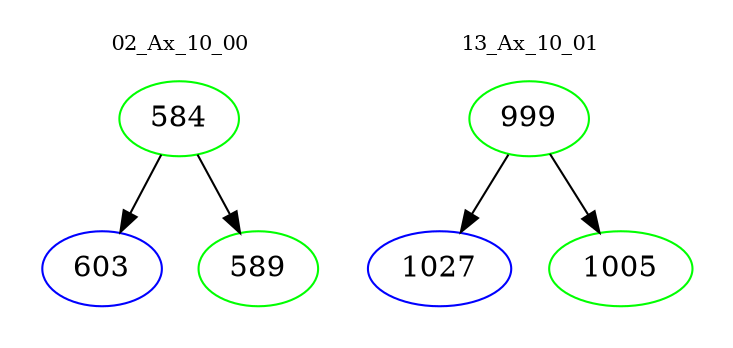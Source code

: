 digraph{
subgraph cluster_0 {
color = white
label = "02_Ax_10_00";
fontsize=10;
T0_584 [label="584", color="green"]
T0_584 -> T0_603 [color="black"]
T0_603 [label="603", color="blue"]
T0_584 -> T0_589 [color="black"]
T0_589 [label="589", color="green"]
}
subgraph cluster_1 {
color = white
label = "13_Ax_10_01";
fontsize=10;
T1_999 [label="999", color="green"]
T1_999 -> T1_1027 [color="black"]
T1_1027 [label="1027", color="blue"]
T1_999 -> T1_1005 [color="black"]
T1_1005 [label="1005", color="green"]
}
}
